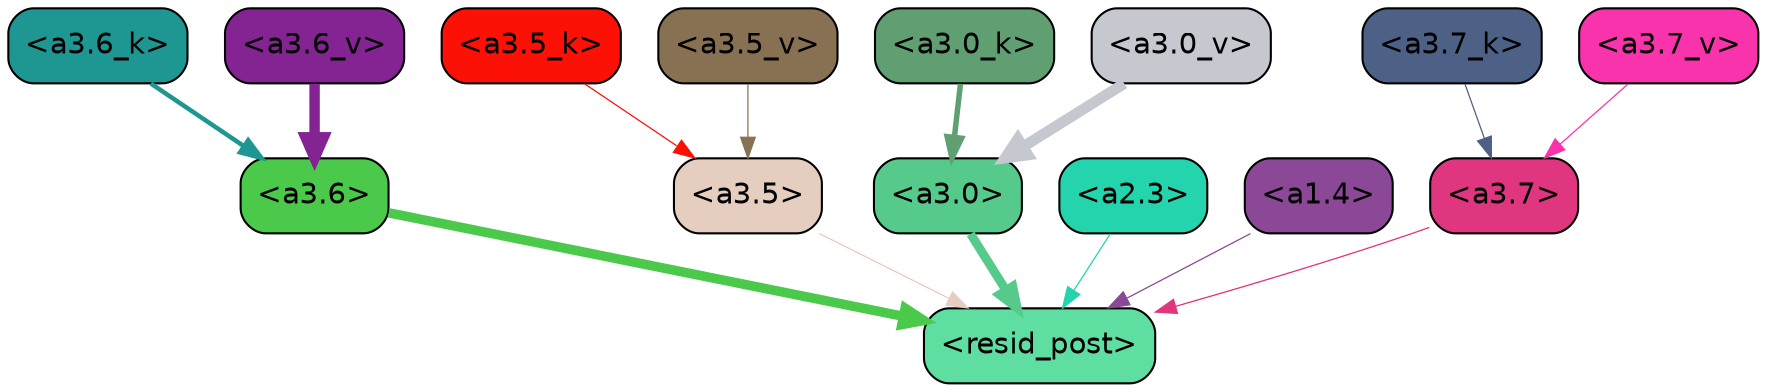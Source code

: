 strict digraph "" {
	graph [bgcolor=transparent,
		layout=dot,
		overlap=false,
		splines=true
	];
	"<a3.7>"	[color=black,
		fillcolor="#df367f",
		fontname=Helvetica,
		shape=box,
		style="filled, rounded"];
	"<resid_post>"	[color=black,
		fillcolor="#5edfa1",
		fontname=Helvetica,
		shape=box,
		style="filled, rounded"];
	"<a3.7>" -> "<resid_post>"	[color="#df367f",
		penwidth=0.6239100098609924];
	"<a3.6>"	[color=black,
		fillcolor="#4bc94a",
		fontname=Helvetica,
		shape=box,
		style="filled, rounded"];
	"<a3.6>" -> "<resid_post>"	[color="#4bc94a",
		penwidth=4.569062113761902];
	"<a3.5>"	[color=black,
		fillcolor="#e5cec0",
		fontname=Helvetica,
		shape=box,
		style="filled, rounded"];
	"<a3.5>" -> "<resid_post>"	[color="#e5cec0",
		penwidth=0.6];
	"<a3.0>"	[color=black,
		fillcolor="#56ca8b",
		fontname=Helvetica,
		shape=box,
		style="filled, rounded"];
	"<a3.0>" -> "<resid_post>"	[color="#56ca8b",
		penwidth=4.283544182777405];
	"<a2.3>"	[color=black,
		fillcolor="#24d4ad",
		fontname=Helvetica,
		shape=box,
		style="filled, rounded"];
	"<a2.3>" -> "<resid_post>"	[color="#24d4ad",
		penwidth=0.6];
	"<a1.4>"	[color=black,
		fillcolor="#8b4897",
		fontname=Helvetica,
		shape=box,
		style="filled, rounded"];
	"<a1.4>" -> "<resid_post>"	[color="#8b4897",
		penwidth=0.6];
	"<a3.7_k>"	[color=black,
		fillcolor="#4d6186",
		fontname=Helvetica,
		shape=box,
		style="filled, rounded"];
	"<a3.7_k>" -> "<a3.7>"	[color="#4d6186",
		penwidth=0.6];
	"<a3.6_k>"	[color=black,
		fillcolor="#1e9793",
		fontname=Helvetica,
		shape=box,
		style="filled, rounded"];
	"<a3.6_k>" -> "<a3.6>"	[color="#1e9793",
		penwidth=2.174198240041733];
	"<a3.5_k>"	[color=black,
		fillcolor="#fd1005",
		fontname=Helvetica,
		shape=box,
		style="filled, rounded"];
	"<a3.5_k>" -> "<a3.5>"	[color="#fd1005",
		penwidth=0.6];
	"<a3.0_k>"	[color=black,
		fillcolor="#609f72",
		fontname=Helvetica,
		shape=box,
		style="filled, rounded"];
	"<a3.0_k>" -> "<a3.0>"	[color="#609f72",
		penwidth=2.6274144649505615];
	"<a3.7_v>"	[color=black,
		fillcolor="#f833ac",
		fontname=Helvetica,
		shape=box,
		style="filled, rounded"];
	"<a3.7_v>" -> "<a3.7>"	[color="#f833ac",
		penwidth=0.6];
	"<a3.6_v>"	[color=black,
		fillcolor="#832492",
		fontname=Helvetica,
		shape=box,
		style="filled, rounded"];
	"<a3.6_v>" -> "<a3.6>"	[color="#832492",
		penwidth=5.002329230308533];
	"<a3.5_v>"	[color=black,
		fillcolor="#887153",
		fontname=Helvetica,
		shape=box,
		style="filled, rounded"];
	"<a3.5_v>" -> "<a3.5>"	[color="#887153",
		penwidth=0.6];
	"<a3.0_v>"	[color=black,
		fillcolor="#c6c8d0",
		fontname=Helvetica,
		shape=box,
		style="filled, rounded"];
	"<a3.0_v>" -> "<a3.0>"	[color="#c6c8d0",
		penwidth=5.188832879066467];
}

